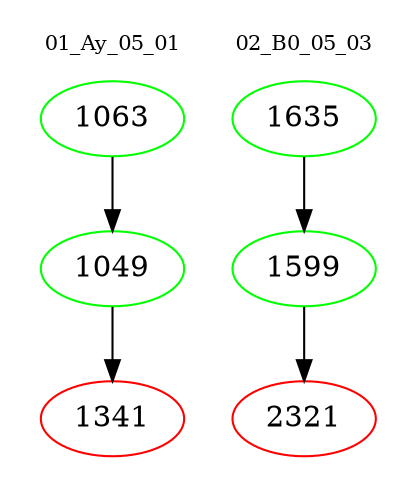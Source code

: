 digraph{
subgraph cluster_0 {
color = white
label = "01_Ay_05_01";
fontsize=10;
T0_1063 [label="1063", color="green"]
T0_1063 -> T0_1049 [color="black"]
T0_1049 [label="1049", color="green"]
T0_1049 -> T0_1341 [color="black"]
T0_1341 [label="1341", color="red"]
}
subgraph cluster_1 {
color = white
label = "02_B0_05_03";
fontsize=10;
T1_1635 [label="1635", color="green"]
T1_1635 -> T1_1599 [color="black"]
T1_1599 [label="1599", color="green"]
T1_1599 -> T1_2321 [color="black"]
T1_2321 [label="2321", color="red"]
}
}
